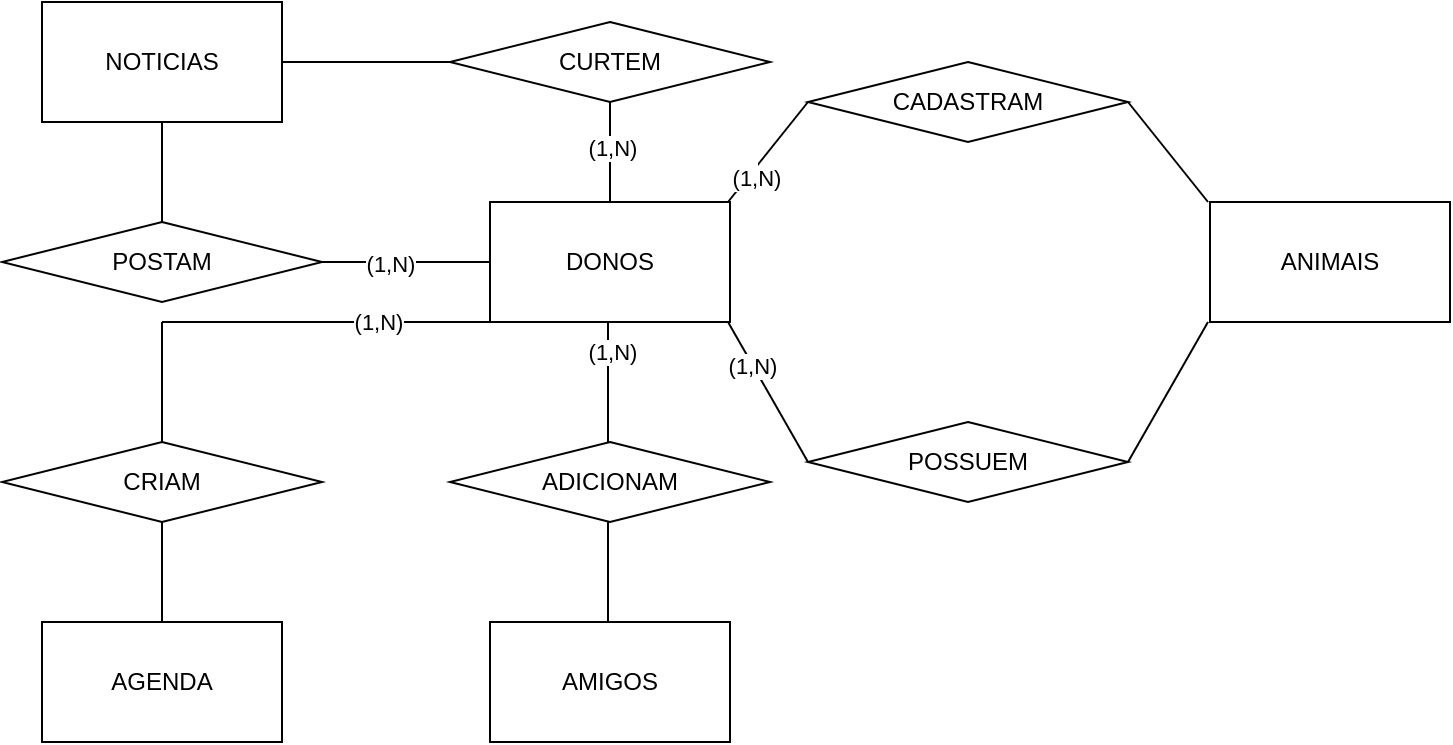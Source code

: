 <mxfile version="26.2.14">
  <diagram id="C5RBs43oDa-KdzZeNtuy" name="Page-1">
    <mxGraphModel dx="1418" dy="786" grid="1" gridSize="10" guides="1" tooltips="1" connect="1" arrows="1" fold="1" page="1" pageScale="1" pageWidth="827" pageHeight="1169" math="0" shadow="0">
      <root>
        <mxCell id="WIyWlLk6GJQsqaUBKTNV-0" />
        <mxCell id="WIyWlLk6GJQsqaUBKTNV-1" parent="WIyWlLk6GJQsqaUBKTNV-0" />
        <mxCell id="ePp5i8_uomkCVeERonwb-0" value="DONOS" style="rounded=0;whiteSpace=wrap;html=1;" vertex="1" parent="WIyWlLk6GJQsqaUBKTNV-1">
          <mxGeometry x="304" y="140" width="120" height="60" as="geometry" />
        </mxCell>
        <mxCell id="ePp5i8_uomkCVeERonwb-1" value="ANIMAIS" style="rounded=0;whiteSpace=wrap;html=1;" vertex="1" parent="WIyWlLk6GJQsqaUBKTNV-1">
          <mxGeometry x="664" y="140" width="120" height="60" as="geometry" />
        </mxCell>
        <mxCell id="ePp5i8_uomkCVeERonwb-2" value="AMIGOS" style="rounded=0;whiteSpace=wrap;html=1;" vertex="1" parent="WIyWlLk6GJQsqaUBKTNV-1">
          <mxGeometry x="304" y="350" width="120" height="60" as="geometry" />
        </mxCell>
        <mxCell id="ePp5i8_uomkCVeERonwb-3" value="ADICIONAM" style="rhombus;whiteSpace=wrap;html=1;" vertex="1" parent="WIyWlLk6GJQsqaUBKTNV-1">
          <mxGeometry x="284" y="260" width="160" height="40" as="geometry" />
        </mxCell>
        <mxCell id="ePp5i8_uomkCVeERonwb-5" value="CADASTRAM" style="rhombus;whiteSpace=wrap;html=1;" vertex="1" parent="WIyWlLk6GJQsqaUBKTNV-1">
          <mxGeometry x="463" y="70" width="160" height="40" as="geometry" />
        </mxCell>
        <mxCell id="ePp5i8_uomkCVeERonwb-7" value="POSSUEM" style="rhombus;whiteSpace=wrap;html=1;" vertex="1" parent="WIyWlLk6GJQsqaUBKTNV-1">
          <mxGeometry x="463" y="250" width="160" height="40" as="geometry" />
        </mxCell>
        <mxCell id="ePp5i8_uomkCVeERonwb-8" value="" style="endArrow=none;html=1;rounded=0;entryX=0;entryY=1;entryDx=0;entryDy=0;exitX=1;exitY=0.5;exitDx=0;exitDy=0;" edge="1" parent="WIyWlLk6GJQsqaUBKTNV-1" source="ePp5i8_uomkCVeERonwb-7">
          <mxGeometry width="50" height="50" relative="1" as="geometry">
            <mxPoint x="623" y="270" as="sourcePoint" />
            <mxPoint x="663" y="200" as="targetPoint" />
          </mxGeometry>
        </mxCell>
        <mxCell id="ePp5i8_uomkCVeERonwb-10" value="" style="endArrow=none;html=1;rounded=0;entryX=1;entryY=0.5;entryDx=0;entryDy=0;exitX=0;exitY=0;exitDx=0;exitDy=0;" edge="1" parent="WIyWlLk6GJQsqaUBKTNV-1" target="ePp5i8_uomkCVeERonwb-5">
          <mxGeometry width="50" height="50" relative="1" as="geometry">
            <mxPoint x="663" y="140" as="sourcePoint" />
            <mxPoint x="613" y="100" as="targetPoint" />
          </mxGeometry>
        </mxCell>
        <mxCell id="ePp5i8_uomkCVeERonwb-11" value="" style="endArrow=none;html=1;rounded=0;entryX=0;entryY=0.5;entryDx=0;entryDy=0;exitX=1;exitY=0;exitDx=0;exitDy=0;" edge="1" parent="WIyWlLk6GJQsqaUBKTNV-1" target="ePp5i8_uomkCVeERonwb-5">
          <mxGeometry width="50" height="50" relative="1" as="geometry">
            <mxPoint x="423" y="140" as="sourcePoint" />
            <mxPoint x="413" y="90" as="targetPoint" />
          </mxGeometry>
        </mxCell>
        <mxCell id="ePp5i8_uomkCVeERonwb-24" value="1" style="edgeLabel;html=1;align=center;verticalAlign=middle;resizable=0;points=[];" vertex="1" connectable="0" parent="ePp5i8_uomkCVeERonwb-11">
          <mxGeometry x="-0.488" relative="1" as="geometry">
            <mxPoint y="-1" as="offset" />
          </mxGeometry>
        </mxCell>
        <mxCell id="ePp5i8_uomkCVeERonwb-26" value="(1,N)" style="edgeLabel;html=1;align=center;verticalAlign=middle;resizable=0;points=[];" vertex="1" connectable="0" parent="ePp5i8_uomkCVeERonwb-11">
          <mxGeometry x="-0.434" y="-3" relative="1" as="geometry">
            <mxPoint as="offset" />
          </mxGeometry>
        </mxCell>
        <mxCell id="ePp5i8_uomkCVeERonwb-12" value="" style="endArrow=none;html=1;rounded=0;entryX=1;entryY=1;entryDx=0;entryDy=0;exitX=0;exitY=0.5;exitDx=0;exitDy=0;" edge="1" parent="WIyWlLk6GJQsqaUBKTNV-1" source="ePp5i8_uomkCVeERonwb-7">
          <mxGeometry width="50" height="50" relative="1" as="geometry">
            <mxPoint x="613" y="330" as="sourcePoint" />
            <mxPoint x="423" y="200" as="targetPoint" />
          </mxGeometry>
        </mxCell>
        <mxCell id="ePp5i8_uomkCVeERonwb-27" value="(1,N)" style="edgeLabel;html=1;align=center;verticalAlign=middle;resizable=0;points=[];" vertex="1" connectable="0" parent="ePp5i8_uomkCVeERonwb-12">
          <mxGeometry x="0.391" y="1" relative="1" as="geometry">
            <mxPoint as="offset" />
          </mxGeometry>
        </mxCell>
        <mxCell id="ePp5i8_uomkCVeERonwb-13" value="" style="endArrow=none;html=1;rounded=0;entryX=0.5;entryY=1;entryDx=0;entryDy=0;exitX=0.5;exitY=0;exitDx=0;exitDy=0;" edge="1" parent="WIyWlLk6GJQsqaUBKTNV-1">
          <mxGeometry width="50" height="50" relative="1" as="geometry">
            <mxPoint x="363" y="260" as="sourcePoint" />
            <mxPoint x="363" y="200" as="targetPoint" />
          </mxGeometry>
        </mxCell>
        <mxCell id="ePp5i8_uomkCVeERonwb-28" value="(1,N)" style="edgeLabel;html=1;align=center;verticalAlign=middle;resizable=0;points=[];" vertex="1" connectable="0" parent="ePp5i8_uomkCVeERonwb-13">
          <mxGeometry x="0.5" y="-2" relative="1" as="geometry">
            <mxPoint as="offset" />
          </mxGeometry>
        </mxCell>
        <mxCell id="ePp5i8_uomkCVeERonwb-14" value="" style="endArrow=none;html=1;rounded=0;exitX=0.5;exitY=0;exitDx=0;exitDy=0;" edge="1" parent="WIyWlLk6GJQsqaUBKTNV-1">
          <mxGeometry width="50" height="50" relative="1" as="geometry">
            <mxPoint x="363" y="350" as="sourcePoint" />
            <mxPoint x="363" y="300" as="targetPoint" />
          </mxGeometry>
        </mxCell>
        <mxCell id="ePp5i8_uomkCVeERonwb-16" value="CURTEM" style="rhombus;whiteSpace=wrap;html=1;" vertex="1" parent="WIyWlLk6GJQsqaUBKTNV-1">
          <mxGeometry x="284" y="50" width="160" height="40" as="geometry" />
        </mxCell>
        <mxCell id="ePp5i8_uomkCVeERonwb-18" value="POSTAM" style="rhombus;whiteSpace=wrap;html=1;" vertex="1" parent="WIyWlLk6GJQsqaUBKTNV-1">
          <mxGeometry x="60" y="150" width="160" height="40" as="geometry" />
        </mxCell>
        <mxCell id="ePp5i8_uomkCVeERonwb-19" value="" style="endArrow=none;html=1;rounded=0;entryX=0;entryY=0.5;entryDx=0;entryDy=0;exitX=1;exitY=0.5;exitDx=0;exitDy=0;" edge="1" parent="WIyWlLk6GJQsqaUBKTNV-1" source="ePp5i8_uomkCVeERonwb-18" target="ePp5i8_uomkCVeERonwb-0">
          <mxGeometry width="50" height="50" relative="1" as="geometry">
            <mxPoint x="210" y="220" as="sourcePoint" />
            <mxPoint x="260" y="170" as="targetPoint" />
          </mxGeometry>
        </mxCell>
        <mxCell id="ePp5i8_uomkCVeERonwb-30" value="(1,N)" style="edgeLabel;html=1;align=center;verticalAlign=middle;resizable=0;points=[];" vertex="1" connectable="0" parent="ePp5i8_uomkCVeERonwb-19">
          <mxGeometry x="-0.191" y="-1" relative="1" as="geometry">
            <mxPoint as="offset" />
          </mxGeometry>
        </mxCell>
        <mxCell id="ePp5i8_uomkCVeERonwb-20" value="" style="endArrow=none;html=1;rounded=0;entryX=0.5;entryY=1;entryDx=0;entryDy=0;exitX=0.5;exitY=0;exitDx=0;exitDy=0;" edge="1" parent="WIyWlLk6GJQsqaUBKTNV-1" source="ePp5i8_uomkCVeERonwb-0" target="ePp5i8_uomkCVeERonwb-16">
          <mxGeometry width="50" height="50" relative="1" as="geometry">
            <mxPoint x="260" y="150" as="sourcePoint" />
            <mxPoint x="310" y="100" as="targetPoint" />
          </mxGeometry>
        </mxCell>
        <mxCell id="ePp5i8_uomkCVeERonwb-31" value="(1,N)" style="edgeLabel;html=1;align=center;verticalAlign=middle;resizable=0;points=[];" vertex="1" connectable="0" parent="ePp5i8_uomkCVeERonwb-20">
          <mxGeometry x="0.08" y="-1" relative="1" as="geometry">
            <mxPoint as="offset" />
          </mxGeometry>
        </mxCell>
        <mxCell id="ePp5i8_uomkCVeERonwb-21" value="NOTICIAS" style="rounded=0;whiteSpace=wrap;html=1;" vertex="1" parent="WIyWlLk6GJQsqaUBKTNV-1">
          <mxGeometry x="80" y="40" width="120" height="60" as="geometry" />
        </mxCell>
        <mxCell id="ePp5i8_uomkCVeERonwb-22" value="" style="endArrow=none;html=1;rounded=0;entryX=1;entryY=0.5;entryDx=0;entryDy=0;exitX=0;exitY=0.5;exitDx=0;exitDy=0;" edge="1" parent="WIyWlLk6GJQsqaUBKTNV-1" source="ePp5i8_uomkCVeERonwb-16" target="ePp5i8_uomkCVeERonwb-21">
          <mxGeometry width="50" height="50" relative="1" as="geometry">
            <mxPoint x="430" y="330" as="sourcePoint" />
            <mxPoint x="480" y="280" as="targetPoint" />
          </mxGeometry>
        </mxCell>
        <mxCell id="ePp5i8_uomkCVeERonwb-23" value="" style="endArrow=none;html=1;rounded=0;entryX=0.5;entryY=1;entryDx=0;entryDy=0;exitX=0.5;exitY=0;exitDx=0;exitDy=0;" edge="1" parent="WIyWlLk6GJQsqaUBKTNV-1" source="ePp5i8_uomkCVeERonwb-18" target="ePp5i8_uomkCVeERonwb-21">
          <mxGeometry width="50" height="50" relative="1" as="geometry">
            <mxPoint x="100" y="260" as="sourcePoint" />
            <mxPoint x="150" y="210" as="targetPoint" />
          </mxGeometry>
        </mxCell>
        <mxCell id="ePp5i8_uomkCVeERonwb-33" value="CRIAM" style="rhombus;whiteSpace=wrap;html=1;" vertex="1" parent="WIyWlLk6GJQsqaUBKTNV-1">
          <mxGeometry x="60" y="260" width="160" height="40" as="geometry" />
        </mxCell>
        <mxCell id="ePp5i8_uomkCVeERonwb-35" value="AGENDA" style="rounded=0;whiteSpace=wrap;html=1;" vertex="1" parent="WIyWlLk6GJQsqaUBKTNV-1">
          <mxGeometry x="80" y="350" width="120" height="60" as="geometry" />
        </mxCell>
        <mxCell id="ePp5i8_uomkCVeERonwb-36" value="" style="endArrow=none;html=1;rounded=0;entryX=0.5;entryY=0;entryDx=0;entryDy=0;exitX=0.5;exitY=1;exitDx=0;exitDy=0;" edge="1" parent="WIyWlLk6GJQsqaUBKTNV-1" source="ePp5i8_uomkCVeERonwb-33" target="ePp5i8_uomkCVeERonwb-35">
          <mxGeometry width="50" height="50" relative="1" as="geometry">
            <mxPoint x="430" y="330" as="sourcePoint" />
            <mxPoint x="480" y="280" as="targetPoint" />
          </mxGeometry>
        </mxCell>
        <mxCell id="ePp5i8_uomkCVeERonwb-37" value="" style="endArrow=none;html=1;rounded=0;entryX=0;entryY=1;entryDx=0;entryDy=0;" edge="1" parent="WIyWlLk6GJQsqaUBKTNV-1" target="ePp5i8_uomkCVeERonwb-0">
          <mxGeometry width="50" height="50" relative="1" as="geometry">
            <mxPoint x="140" y="200" as="sourcePoint" />
            <mxPoint x="170" y="220" as="targetPoint" />
          </mxGeometry>
        </mxCell>
        <mxCell id="ePp5i8_uomkCVeERonwb-39" value="(1,N)" style="edgeLabel;html=1;align=center;verticalAlign=middle;resizable=0;points=[];" vertex="1" connectable="0" parent="ePp5i8_uomkCVeERonwb-37">
          <mxGeometry x="0.317" relative="1" as="geometry">
            <mxPoint as="offset" />
          </mxGeometry>
        </mxCell>
        <mxCell id="ePp5i8_uomkCVeERonwb-38" value="" style="endArrow=none;html=1;rounded=0;exitX=0.5;exitY=0;exitDx=0;exitDy=0;" edge="1" parent="WIyWlLk6GJQsqaUBKTNV-1" source="ePp5i8_uomkCVeERonwb-33">
          <mxGeometry width="50" height="50" relative="1" as="geometry">
            <mxPoint x="430" y="330" as="sourcePoint" />
            <mxPoint x="140" y="200" as="targetPoint" />
          </mxGeometry>
        </mxCell>
      </root>
    </mxGraphModel>
  </diagram>
</mxfile>
